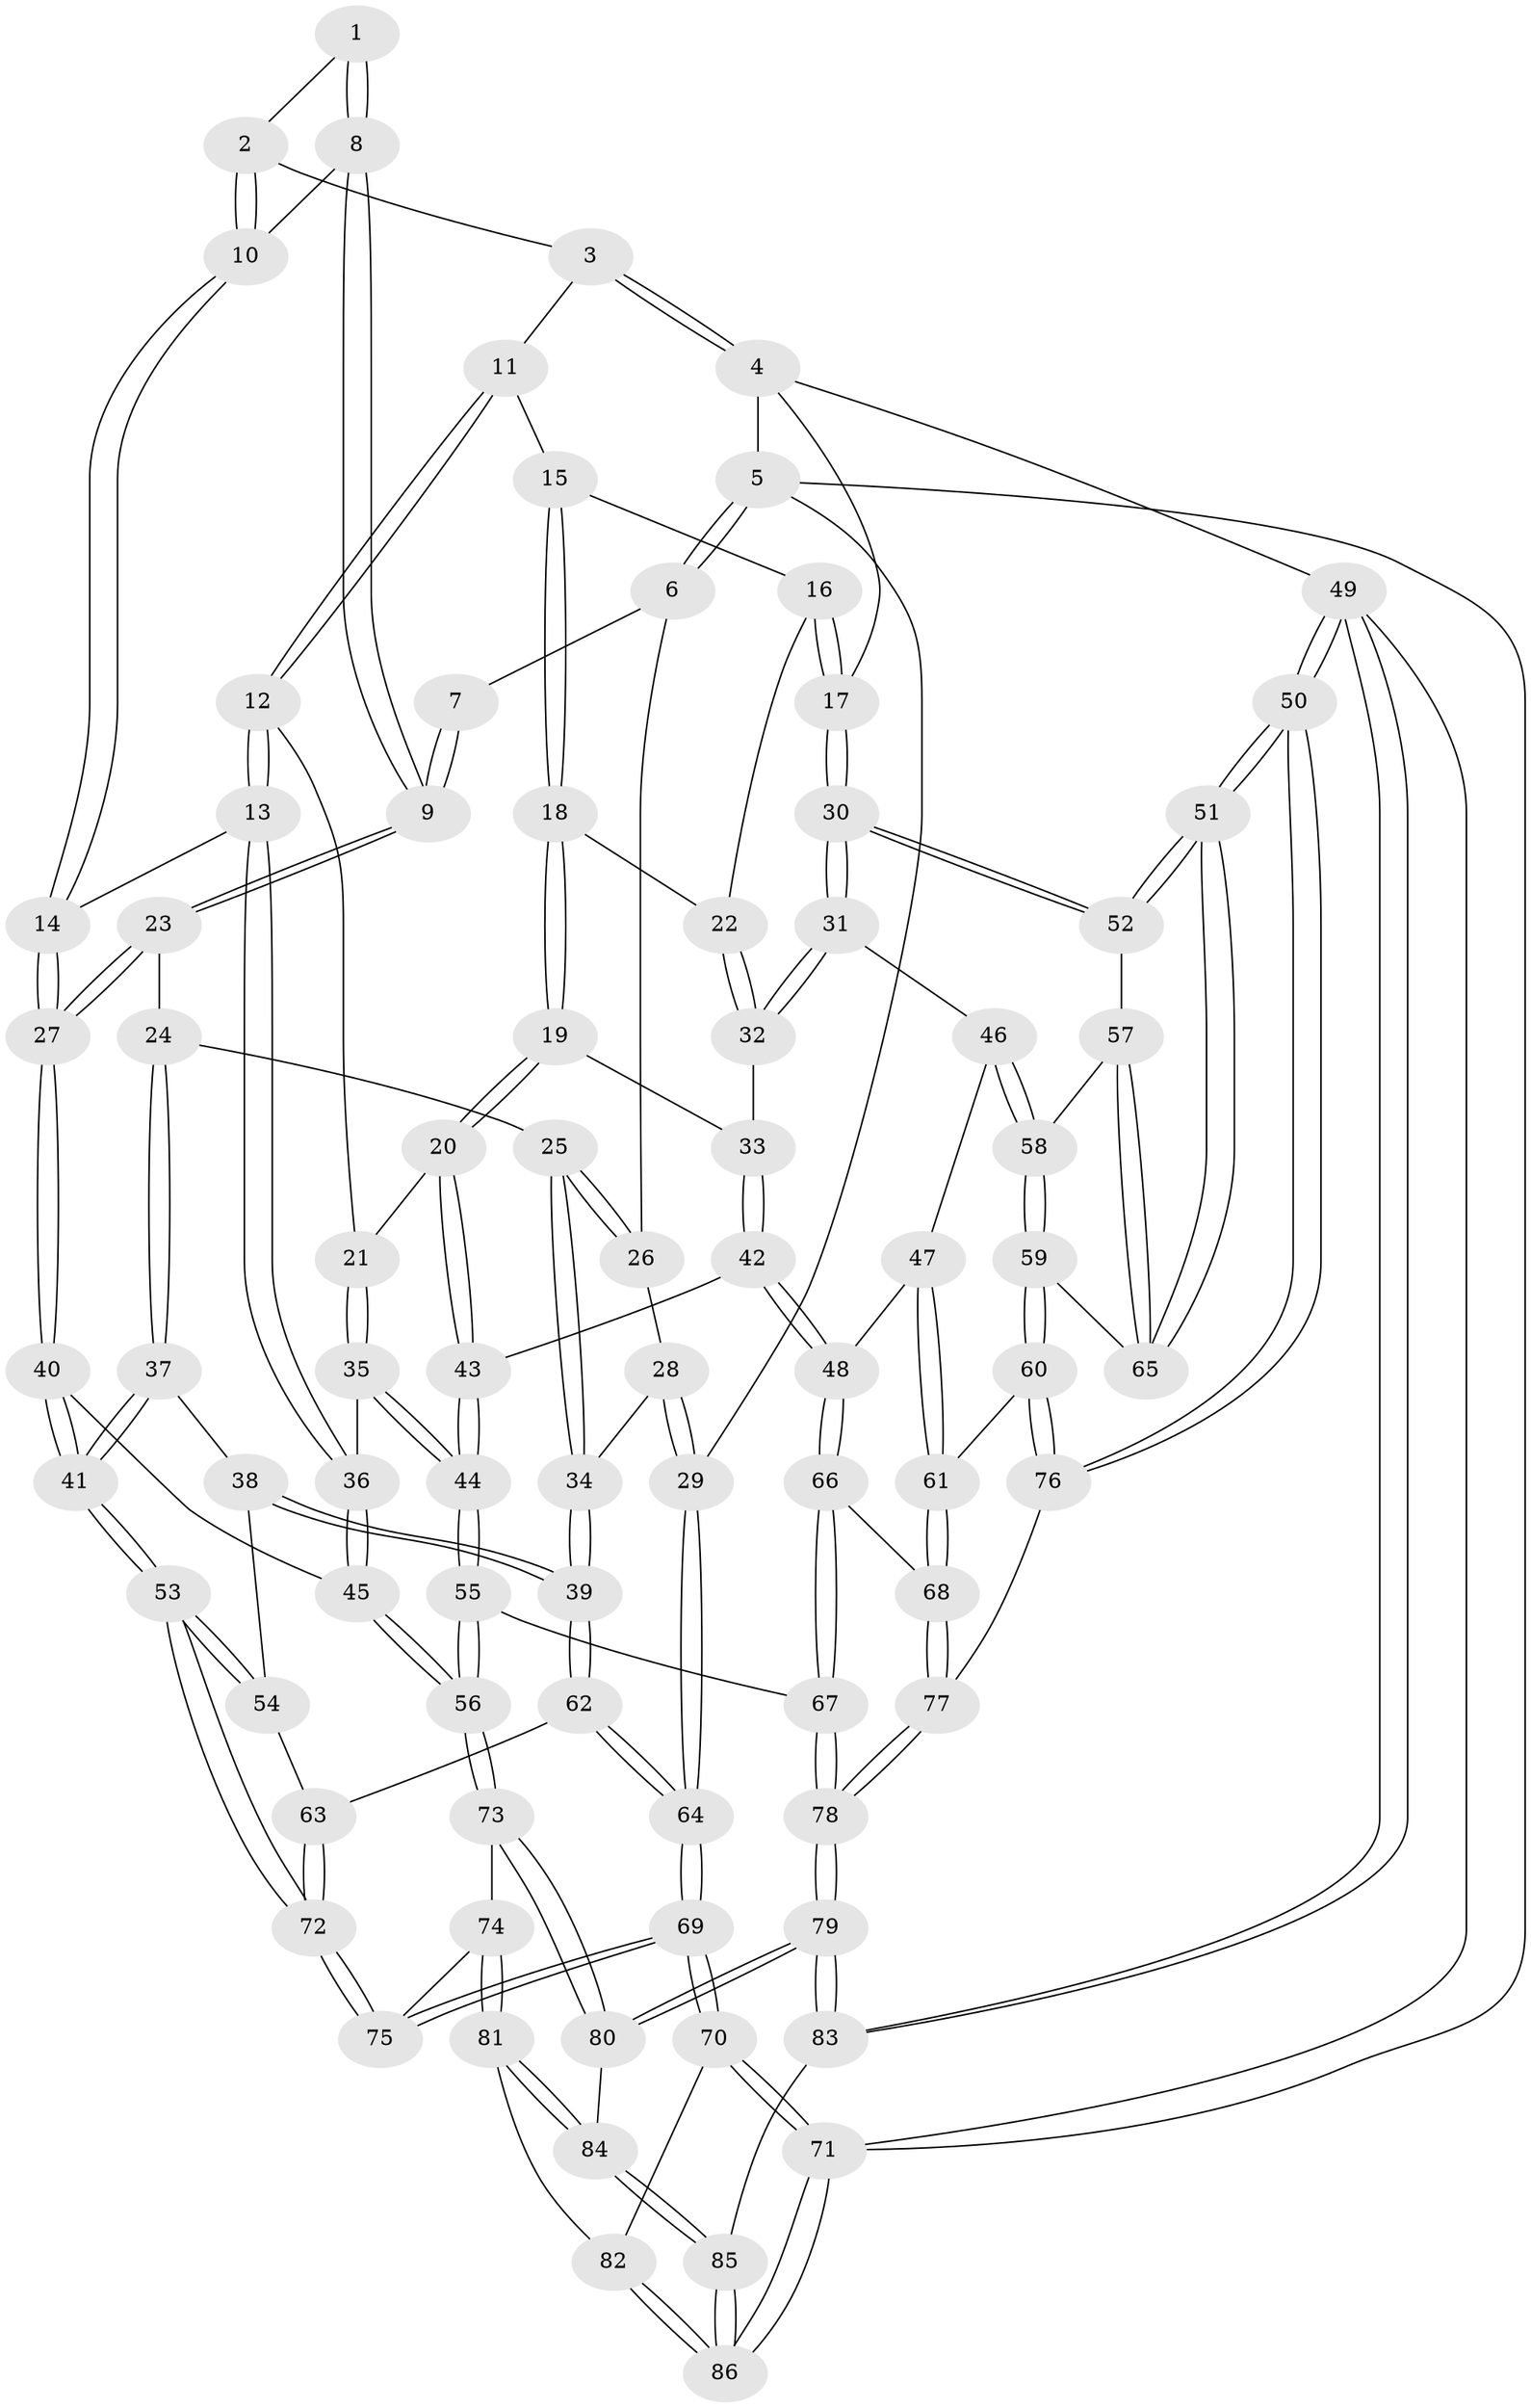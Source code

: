 // coarse degree distribution, {2: 0.046511627906976744, 4: 0.6511627906976745, 6: 0.023255813953488372, 3: 0.18604651162790697, 5: 0.09302325581395349}
// Generated by graph-tools (version 1.1) at 2025/48/03/06/25 01:48:58]
// undirected, 86 vertices, 212 edges
graph export_dot {
graph [start="1"]
  node [color=gray90,style=filled];
  1 [pos="+0.560405495561156+0"];
  2 [pos="+0.5991895299832245+0"];
  3 [pos="+0.60191513558226+0"];
  4 [pos="+1+0"];
  5 [pos="+0+0"];
  6 [pos="+0+0"];
  7 [pos="+0.3886327241695408+0"];
  8 [pos="+0.3980731608435223+0.15997147065245745"];
  9 [pos="+0.3368117838398119+0.2031700209188784"];
  10 [pos="+0.5010622061784149+0.12401366570229438"];
  11 [pos="+0.6437338005304531+0"];
  12 [pos="+0.5745482701843723+0.25533052250415766"];
  13 [pos="+0.522027290934095+0.2656072614179008"];
  14 [pos="+0.5211446192584814+0.2655125321669692"];
  15 [pos="+0.6963608968619514+0.08095360866773259"];
  16 [pos="+0.822704572146825+0.10893349474445561"];
  17 [pos="+1+0"];
  18 [pos="+0.7238215379422189+0.16687873588591037"];
  19 [pos="+0.6971276555120466+0.2533881880050342"];
  20 [pos="+0.6713939529473371+0.2736321033655003"];
  21 [pos="+0.6066832575072094+0.264018415198945"];
  22 [pos="+0.8220724232542467+0.17949692966101488"];
  23 [pos="+0.3267491455162788+0.2229950118667202"];
  24 [pos="+0.32506124312740925+0.22326041854533266"];
  25 [pos="+0.2318757399955965+0.17453831582957774"];
  26 [pos="+0.1325208424010879+0.07017330200274674"];
  27 [pos="+0.4392154002282471+0.29320901924741744"];
  28 [pos="+0.08898915363439229+0.19869064832855227"];
  29 [pos="+0+0.24903954868705053"];
  30 [pos="+1+0.1483739233870101"];
  31 [pos="+0.966854599508825+0.2525529659937727"];
  32 [pos="+0.9320385147309157+0.2512576934459651"];
  33 [pos="+0.8265485803590863+0.28976271911256674"];
  34 [pos="+0.07652424446391898+0.35868777550215597"];
  35 [pos="+0.6021700249291151+0.4172643352108361"];
  36 [pos="+0.5806861830778207+0.4165652796601409"];
  37 [pos="+0.24595739278322018+0.3499295265352264"];
  38 [pos="+0.2419183165276129+0.35121384825082247"];
  39 [pos="+0.07398687915399083+0.36621941236327843"];
  40 [pos="+0.4287357807508317+0.4324028021569927"];
  41 [pos="+0.34791489643254825+0.4715989102102439"];
  42 [pos="+0.7645177978628498+0.4110027573832057"];
  43 [pos="+0.7004311143295041+0.4089735841567208"];
  44 [pos="+0.6762051836747193+0.432664087207251"];
  45 [pos="+0.48971868384360046+0.4711666219209467"];
  46 [pos="+0.8908493282660341+0.41613133288332194"];
  47 [pos="+0.8551540503840506+0.4294968972481889"];
  48 [pos="+0.8028218464654809+0.4368586226796016"];
  49 [pos="+1+1"];
  50 [pos="+1+0.8575412404036777"];
  51 [pos="+1+0.5141144081764024"];
  52 [pos="+1+0.1724381795604992"];
  53 [pos="+0.33401997510916387+0.4953193249353753"];
  54 [pos="+0.2211701687136877+0.46432066321575416"];
  55 [pos="+0.6587387456810403+0.5955218709092414"];
  56 [pos="+0.5467601867143644+0.609570978839728"];
  57 [pos="+0.9782035491808876+0.43407227006423915"];
  58 [pos="+0.9204735404406588+0.453248234464725"];
  59 [pos="+0.9449427137085983+0.5121899573416153"];
  60 [pos="+0.9043754493695526+0.5653695313293972"];
  61 [pos="+0.8876703983748777+0.5656754812567841"];
  62 [pos="+0+0.45456585779505376"];
  63 [pos="+0.15918450363946016+0.4881439111822932"];
  64 [pos="+0+0.4895213796882727"];
  65 [pos="+0.9835216260092313+0.5074275727835988"];
  66 [pos="+0.8051090696504661+0.5689275678535579"];
  67 [pos="+0.6911738783884057+0.6139953658120054"];
  68 [pos="+0.8350739292820643+0.5762330231186118"];
  69 [pos="+0+0.6962411693920458"];
  70 [pos="+0+0.8034672917822779"];
  71 [pos="+0+1"];
  72 [pos="+0.30676352126052364+0.6003332395746489"];
  73 [pos="+0.470033734166749+0.6933116391324884"];
  74 [pos="+0.3328490588593521+0.651217966364564"];
  75 [pos="+0.3074550954122243+0.6206926159271677"];
  76 [pos="+1+0.7015262542667952"];
  77 [pos="+0.8626657074600308+0.7055028564661766"];
  78 [pos="+0.7493812086612094+0.7834407889753322"];
  79 [pos="+0.7145357164252691+1"];
  80 [pos="+0.5004722328808227+0.8239053081051091"];
  81 [pos="+0.23967155819576821+0.8405505586786234"];
  82 [pos="+0.21209074677326534+0.8450927882595132"];
  83 [pos="+0.7229409683915403+1"];
  84 [pos="+0.3291600995134123+0.8910436222981988"];
  85 [pos="+0.3464162806702911+1"];
  86 [pos="+0.24319868484855198+1"];
  1 -- 2;
  1 -- 8;
  1 -- 8;
  2 -- 3;
  2 -- 10;
  2 -- 10;
  3 -- 4;
  3 -- 4;
  3 -- 11;
  4 -- 5;
  4 -- 17;
  4 -- 49;
  5 -- 6;
  5 -- 6;
  5 -- 29;
  5 -- 71;
  6 -- 7;
  6 -- 26;
  7 -- 9;
  7 -- 9;
  8 -- 9;
  8 -- 9;
  8 -- 10;
  9 -- 23;
  9 -- 23;
  10 -- 14;
  10 -- 14;
  11 -- 12;
  11 -- 12;
  11 -- 15;
  12 -- 13;
  12 -- 13;
  12 -- 21;
  13 -- 14;
  13 -- 36;
  13 -- 36;
  14 -- 27;
  14 -- 27;
  15 -- 16;
  15 -- 18;
  15 -- 18;
  16 -- 17;
  16 -- 17;
  16 -- 22;
  17 -- 30;
  17 -- 30;
  18 -- 19;
  18 -- 19;
  18 -- 22;
  19 -- 20;
  19 -- 20;
  19 -- 33;
  20 -- 21;
  20 -- 43;
  20 -- 43;
  21 -- 35;
  21 -- 35;
  22 -- 32;
  22 -- 32;
  23 -- 24;
  23 -- 27;
  23 -- 27;
  24 -- 25;
  24 -- 37;
  24 -- 37;
  25 -- 26;
  25 -- 26;
  25 -- 34;
  25 -- 34;
  26 -- 28;
  27 -- 40;
  27 -- 40;
  28 -- 29;
  28 -- 29;
  28 -- 34;
  29 -- 64;
  29 -- 64;
  30 -- 31;
  30 -- 31;
  30 -- 52;
  30 -- 52;
  31 -- 32;
  31 -- 32;
  31 -- 46;
  32 -- 33;
  33 -- 42;
  33 -- 42;
  34 -- 39;
  34 -- 39;
  35 -- 36;
  35 -- 44;
  35 -- 44;
  36 -- 45;
  36 -- 45;
  37 -- 38;
  37 -- 41;
  37 -- 41;
  38 -- 39;
  38 -- 39;
  38 -- 54;
  39 -- 62;
  39 -- 62;
  40 -- 41;
  40 -- 41;
  40 -- 45;
  41 -- 53;
  41 -- 53;
  42 -- 43;
  42 -- 48;
  42 -- 48;
  43 -- 44;
  43 -- 44;
  44 -- 55;
  44 -- 55;
  45 -- 56;
  45 -- 56;
  46 -- 47;
  46 -- 58;
  46 -- 58;
  47 -- 48;
  47 -- 61;
  47 -- 61;
  48 -- 66;
  48 -- 66;
  49 -- 50;
  49 -- 50;
  49 -- 83;
  49 -- 83;
  49 -- 71;
  50 -- 51;
  50 -- 51;
  50 -- 76;
  50 -- 76;
  51 -- 52;
  51 -- 52;
  51 -- 65;
  51 -- 65;
  52 -- 57;
  53 -- 54;
  53 -- 54;
  53 -- 72;
  53 -- 72;
  54 -- 63;
  55 -- 56;
  55 -- 56;
  55 -- 67;
  56 -- 73;
  56 -- 73;
  57 -- 58;
  57 -- 65;
  57 -- 65;
  58 -- 59;
  58 -- 59;
  59 -- 60;
  59 -- 60;
  59 -- 65;
  60 -- 61;
  60 -- 76;
  60 -- 76;
  61 -- 68;
  61 -- 68;
  62 -- 63;
  62 -- 64;
  62 -- 64;
  63 -- 72;
  63 -- 72;
  64 -- 69;
  64 -- 69;
  66 -- 67;
  66 -- 67;
  66 -- 68;
  67 -- 78;
  67 -- 78;
  68 -- 77;
  68 -- 77;
  69 -- 70;
  69 -- 70;
  69 -- 75;
  69 -- 75;
  70 -- 71;
  70 -- 71;
  70 -- 82;
  71 -- 86;
  71 -- 86;
  72 -- 75;
  72 -- 75;
  73 -- 74;
  73 -- 80;
  73 -- 80;
  74 -- 75;
  74 -- 81;
  74 -- 81;
  76 -- 77;
  77 -- 78;
  77 -- 78;
  78 -- 79;
  78 -- 79;
  79 -- 80;
  79 -- 80;
  79 -- 83;
  79 -- 83;
  80 -- 84;
  81 -- 82;
  81 -- 84;
  81 -- 84;
  82 -- 86;
  82 -- 86;
  83 -- 85;
  84 -- 85;
  84 -- 85;
  85 -- 86;
  85 -- 86;
}
